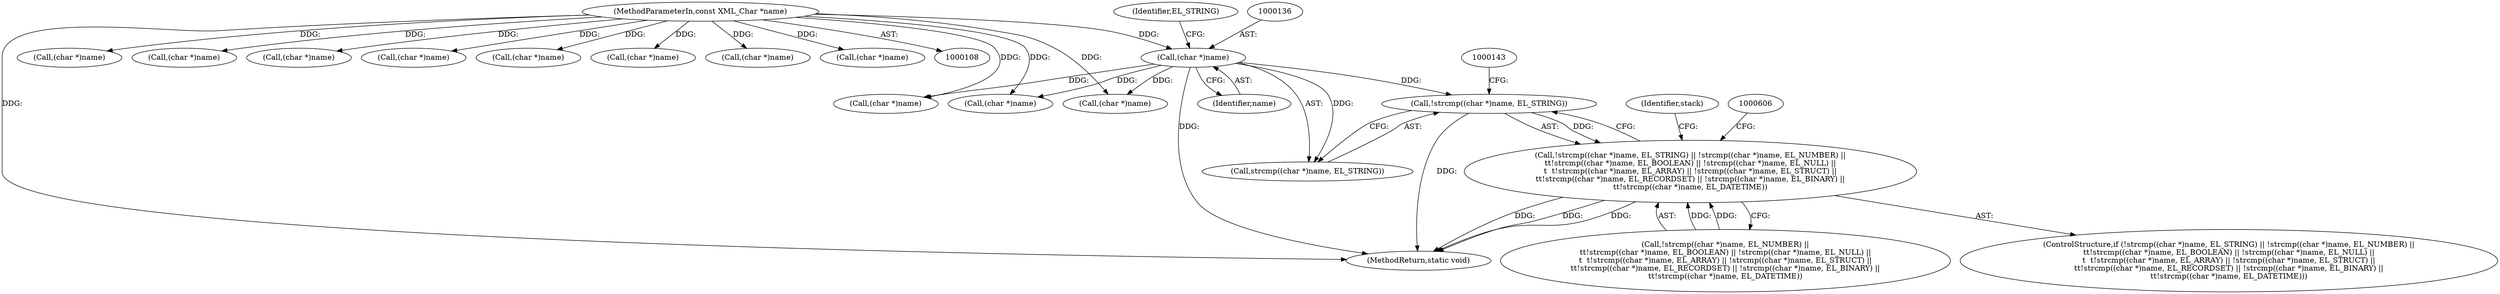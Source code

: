 digraph "0_php-src_8d2539fa0faf3f63e1d1e7635347c5b9e777d47b@API" {
"1000133" [label="(Call,!strcmp((char *)name, EL_STRING))"];
"1000135" [label="(Call,(char *)name)"];
"1000110" [label="(MethodParameterIn,const XML_Char *name)"];
"1000132" [label="(Call,!strcmp((char *)name, EL_STRING) || !strcmp((char *)name, EL_NUMBER) ||\n\t\t!strcmp((char *)name, EL_BOOLEAN) || !strcmp((char *)name, EL_NULL) ||\n\t  \t!strcmp((char *)name, EL_ARRAY) || !strcmp((char *)name, EL_STRUCT) ||\n\t\t!strcmp((char *)name, EL_RECORDSET) || !strcmp((char *)name, EL_BINARY) ||\n\t\t!strcmp((char *)name, EL_DATETIME))"];
"1000131" [label="(ControlStructure,if (!strcmp((char *)name, EL_STRING) || !strcmp((char *)name, EL_NUMBER) ||\n\t\t!strcmp((char *)name, EL_BOOLEAN) || !strcmp((char *)name, EL_NULL) ||\n\t  \t!strcmp((char *)name, EL_ARRAY) || !strcmp((char *)name, EL_STRUCT) ||\n\t\t!strcmp((char *)name, EL_RECORDSET) || !strcmp((char *)name, EL_BINARY) ||\n\t\t!strcmp((char *)name, EL_DATETIME)))"];
"1000142" [label="(Call,(char *)name)"];
"1000233" [label="(Call,(char *)name)"];
"1000170" [label="(Call,(char *)name)"];
"1000137" [label="(Identifier,name)"];
"1000163" [label="(Call,(char *)name)"];
"1000177" [label="(Call,(char *)name)"];
"1000134" [label="(Call,strcmp((char *)name, EL_STRING))"];
"1000190" [label="(Call,(char *)name)"];
"1000184" [label="(Call,(char *)name)"];
"1000138" [label="(Identifier,EL_STRING)"];
"1000132" [label="(Call,!strcmp((char *)name, EL_STRING) || !strcmp((char *)name, EL_NUMBER) ||\n\t\t!strcmp((char *)name, EL_BOOLEAN) || !strcmp((char *)name, EL_NULL) ||\n\t  \t!strcmp((char *)name, EL_ARRAY) || !strcmp((char *)name, EL_STRUCT) ||\n\t\t!strcmp((char *)name, EL_RECORDSET) || !strcmp((char *)name, EL_BINARY) ||\n\t\t!strcmp((char *)name, EL_DATETIME))"];
"1000135" [label="(Call,(char *)name)"];
"1000626" [label="(Call,(char *)name)"];
"1000196" [label="(Identifier,stack)"];
"1000605" [label="(Call,(char *)name)"];
"1000149" [label="(Call,(char *)name)"];
"1000156" [label="(Call,(char *)name)"];
"1000110" [label="(MethodParameterIn,const XML_Char *name)"];
"1000644" [label="(MethodReturn,static void)"];
"1000133" [label="(Call,!strcmp((char *)name, EL_STRING))"];
"1000139" [label="(Call,!strcmp((char *)name, EL_NUMBER) ||\n\t\t!strcmp((char *)name, EL_BOOLEAN) || !strcmp((char *)name, EL_NULL) ||\n\t  \t!strcmp((char *)name, EL_ARRAY) || !strcmp((char *)name, EL_STRUCT) ||\n\t\t!strcmp((char *)name, EL_RECORDSET) || !strcmp((char *)name, EL_BINARY) ||\n\t\t!strcmp((char *)name, EL_DATETIME))"];
"1000133" -> "1000132"  [label="AST: "];
"1000133" -> "1000134"  [label="CFG: "];
"1000134" -> "1000133"  [label="AST: "];
"1000143" -> "1000133"  [label="CFG: "];
"1000132" -> "1000133"  [label="CFG: "];
"1000133" -> "1000644"  [label="DDG: "];
"1000133" -> "1000132"  [label="DDG: "];
"1000135" -> "1000133"  [label="DDG: "];
"1000135" -> "1000134"  [label="AST: "];
"1000135" -> "1000137"  [label="CFG: "];
"1000136" -> "1000135"  [label="AST: "];
"1000137" -> "1000135"  [label="AST: "];
"1000138" -> "1000135"  [label="CFG: "];
"1000135" -> "1000644"  [label="DDG: "];
"1000135" -> "1000134"  [label="DDG: "];
"1000110" -> "1000135"  [label="DDG: "];
"1000135" -> "1000142"  [label="DDG: "];
"1000135" -> "1000233"  [label="DDG: "];
"1000135" -> "1000605"  [label="DDG: "];
"1000110" -> "1000108"  [label="AST: "];
"1000110" -> "1000644"  [label="DDG: "];
"1000110" -> "1000142"  [label="DDG: "];
"1000110" -> "1000149"  [label="DDG: "];
"1000110" -> "1000156"  [label="DDG: "];
"1000110" -> "1000163"  [label="DDG: "];
"1000110" -> "1000170"  [label="DDG: "];
"1000110" -> "1000177"  [label="DDG: "];
"1000110" -> "1000184"  [label="DDG: "];
"1000110" -> "1000190"  [label="DDG: "];
"1000110" -> "1000233"  [label="DDG: "];
"1000110" -> "1000605"  [label="DDG: "];
"1000110" -> "1000626"  [label="DDG: "];
"1000132" -> "1000131"  [label="AST: "];
"1000132" -> "1000139"  [label="CFG: "];
"1000139" -> "1000132"  [label="AST: "];
"1000196" -> "1000132"  [label="CFG: "];
"1000606" -> "1000132"  [label="CFG: "];
"1000132" -> "1000644"  [label="DDG: "];
"1000132" -> "1000644"  [label="DDG: "];
"1000132" -> "1000644"  [label="DDG: "];
"1000139" -> "1000132"  [label="DDG: "];
"1000139" -> "1000132"  [label="DDG: "];
}

